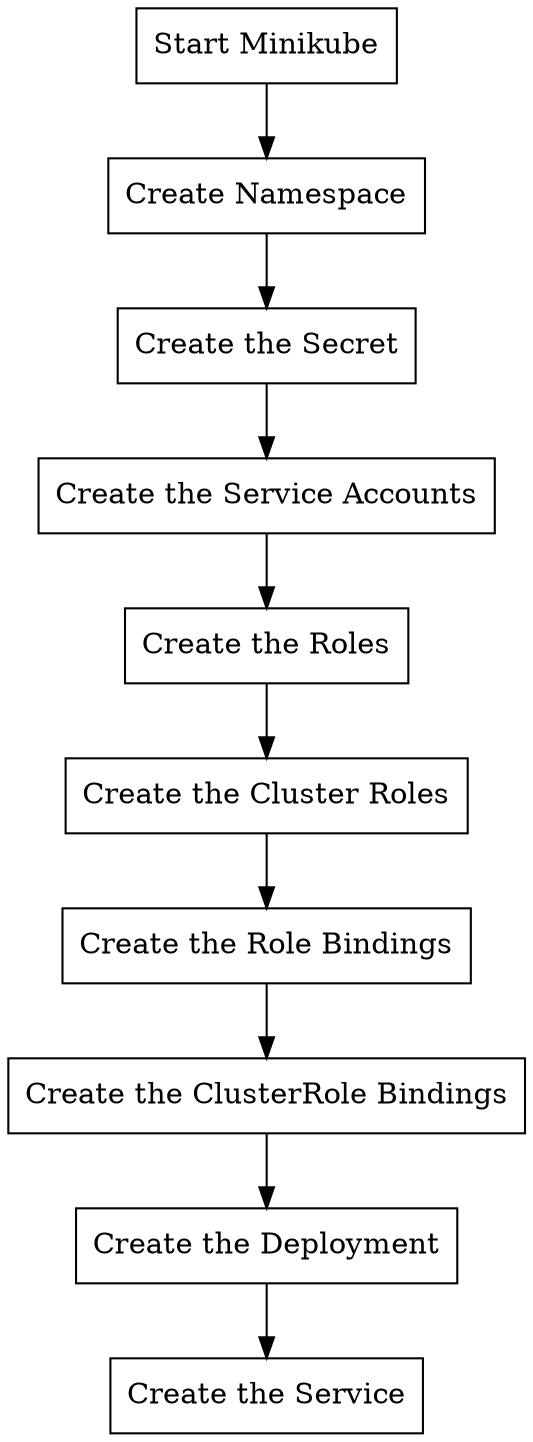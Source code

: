 digraph G {
	node [shape = box]
	"Start Minikube" -> "Create Namespace" -> "Create the Secret" -> "Create the Service Accounts" -> "Create the Roles" -> "Create the Cluster Roles" -> "Create the Role Bindings" -> "Create the ClusterRole Bindings" -> "Create the Deployment" -> "Create the Service"
}
